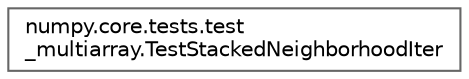 digraph "Graphical Class Hierarchy"
{
 // LATEX_PDF_SIZE
  bgcolor="transparent";
  edge [fontname=Helvetica,fontsize=10,labelfontname=Helvetica,labelfontsize=10];
  node [fontname=Helvetica,fontsize=10,shape=box,height=0.2,width=0.4];
  rankdir="LR";
  Node0 [id="Node000000",label="numpy.core.tests.test\l_multiarray.TestStackedNeighborhoodIter",height=0.2,width=0.4,color="grey40", fillcolor="white", style="filled",URL="$d2/de6/classnumpy_1_1core_1_1tests_1_1test__multiarray_1_1TestStackedNeighborhoodIter.html",tooltip=" "];
}
